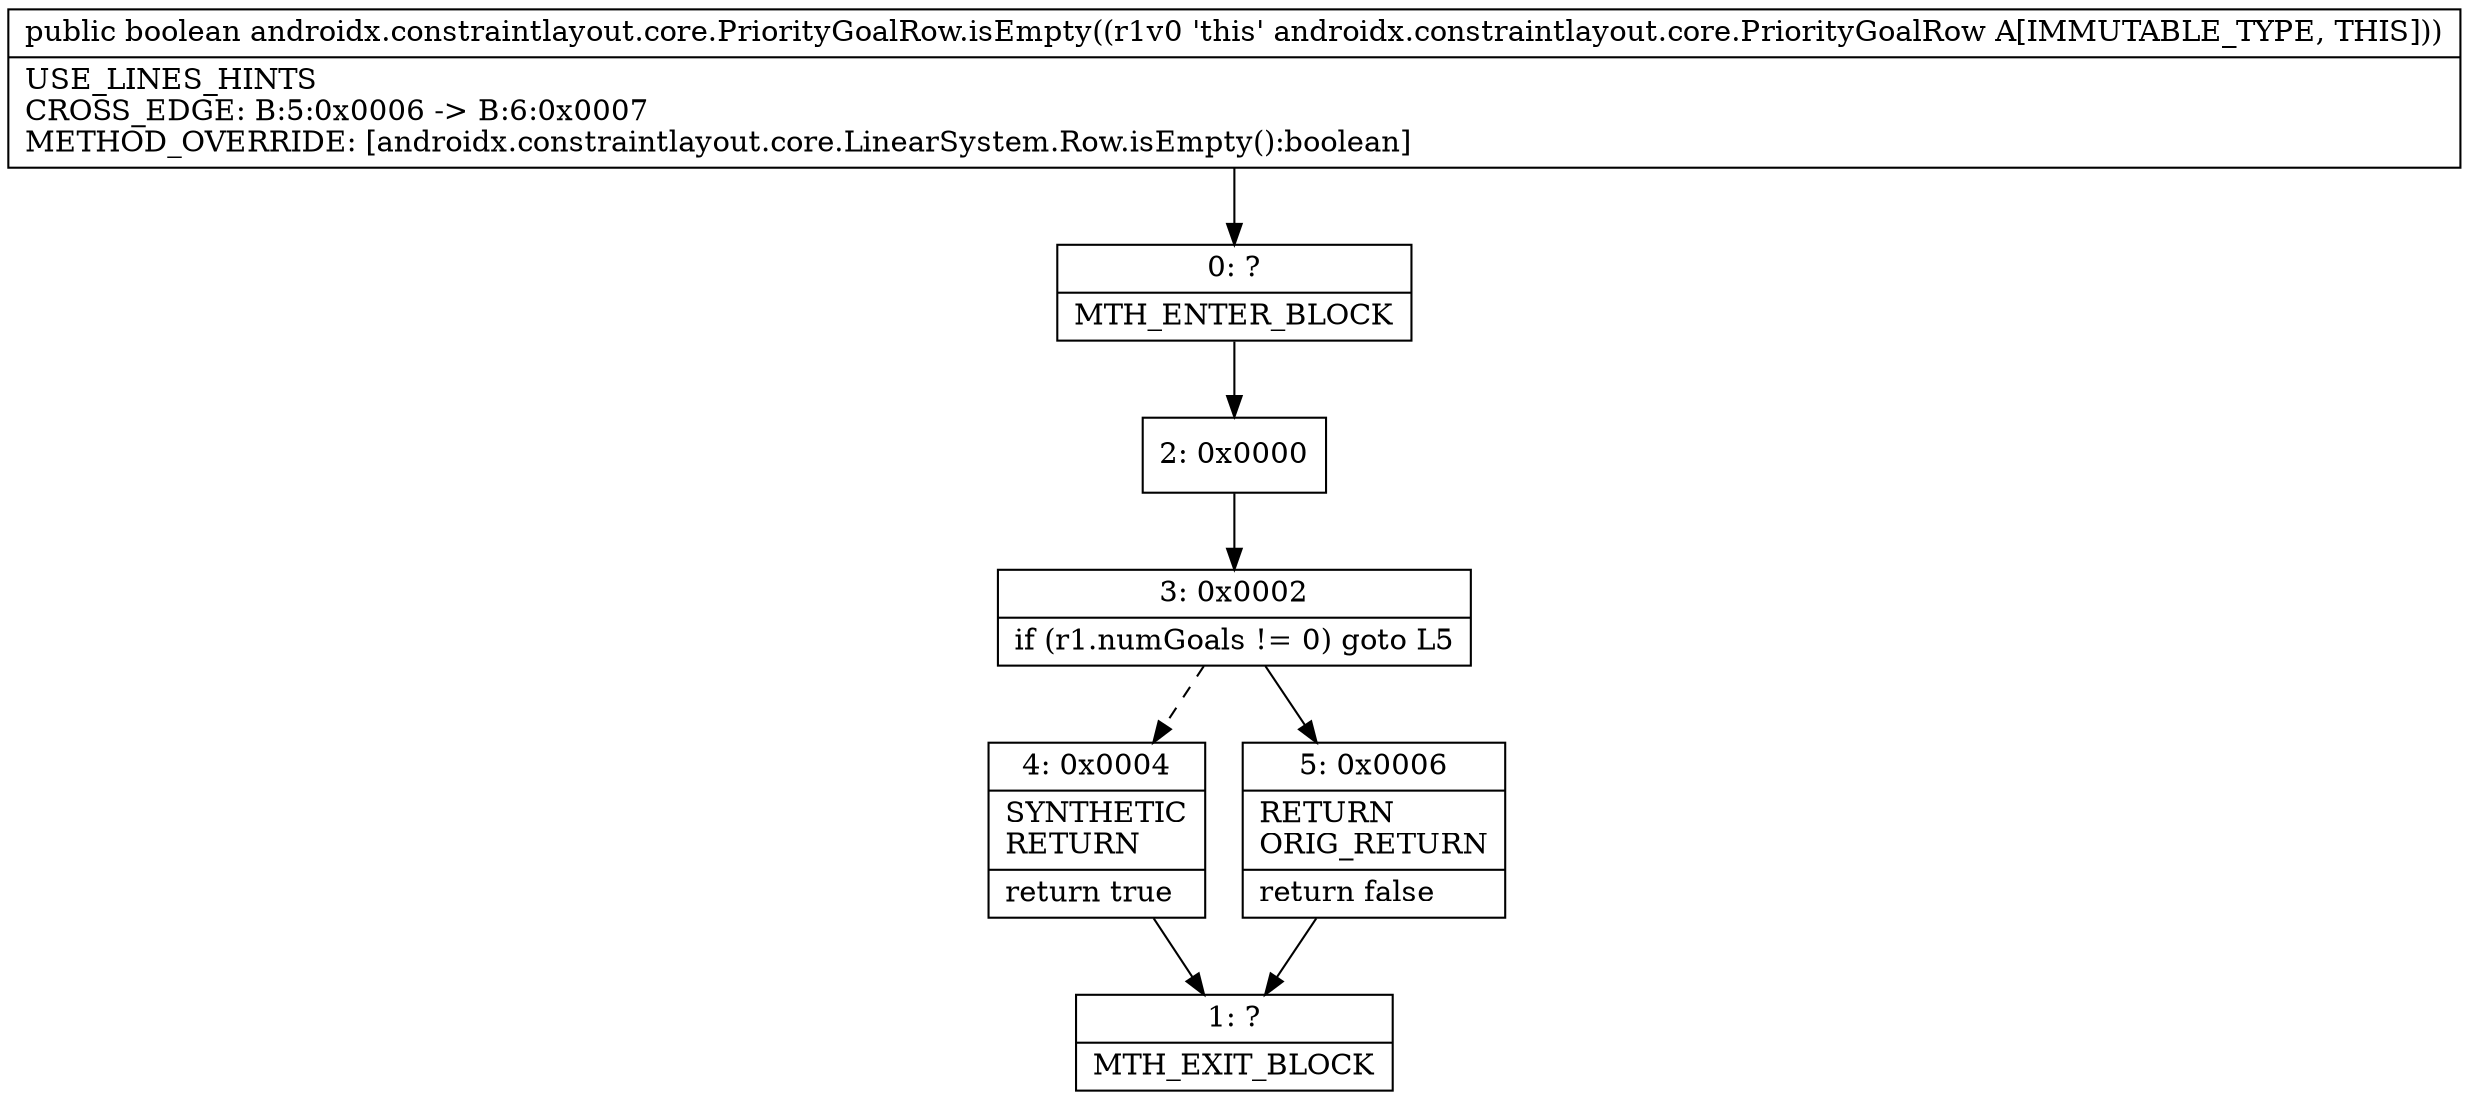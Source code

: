 digraph "CFG forandroidx.constraintlayout.core.PriorityGoalRow.isEmpty()Z" {
Node_0 [shape=record,label="{0\:\ ?|MTH_ENTER_BLOCK\l}"];
Node_2 [shape=record,label="{2\:\ 0x0000}"];
Node_3 [shape=record,label="{3\:\ 0x0002|if (r1.numGoals != 0) goto L5\l}"];
Node_4 [shape=record,label="{4\:\ 0x0004|SYNTHETIC\lRETURN\l|return true\l}"];
Node_1 [shape=record,label="{1\:\ ?|MTH_EXIT_BLOCK\l}"];
Node_5 [shape=record,label="{5\:\ 0x0006|RETURN\lORIG_RETURN\l|return false\l}"];
MethodNode[shape=record,label="{public boolean androidx.constraintlayout.core.PriorityGoalRow.isEmpty((r1v0 'this' androidx.constraintlayout.core.PriorityGoalRow A[IMMUTABLE_TYPE, THIS]))  | USE_LINES_HINTS\lCROSS_EDGE: B:5:0x0006 \-\> B:6:0x0007\lMETHOD_OVERRIDE: [androidx.constraintlayout.core.LinearSystem.Row.isEmpty():boolean]\l}"];
MethodNode -> Node_0;Node_0 -> Node_2;
Node_2 -> Node_3;
Node_3 -> Node_4[style=dashed];
Node_3 -> Node_5;
Node_4 -> Node_1;
Node_5 -> Node_1;
}

